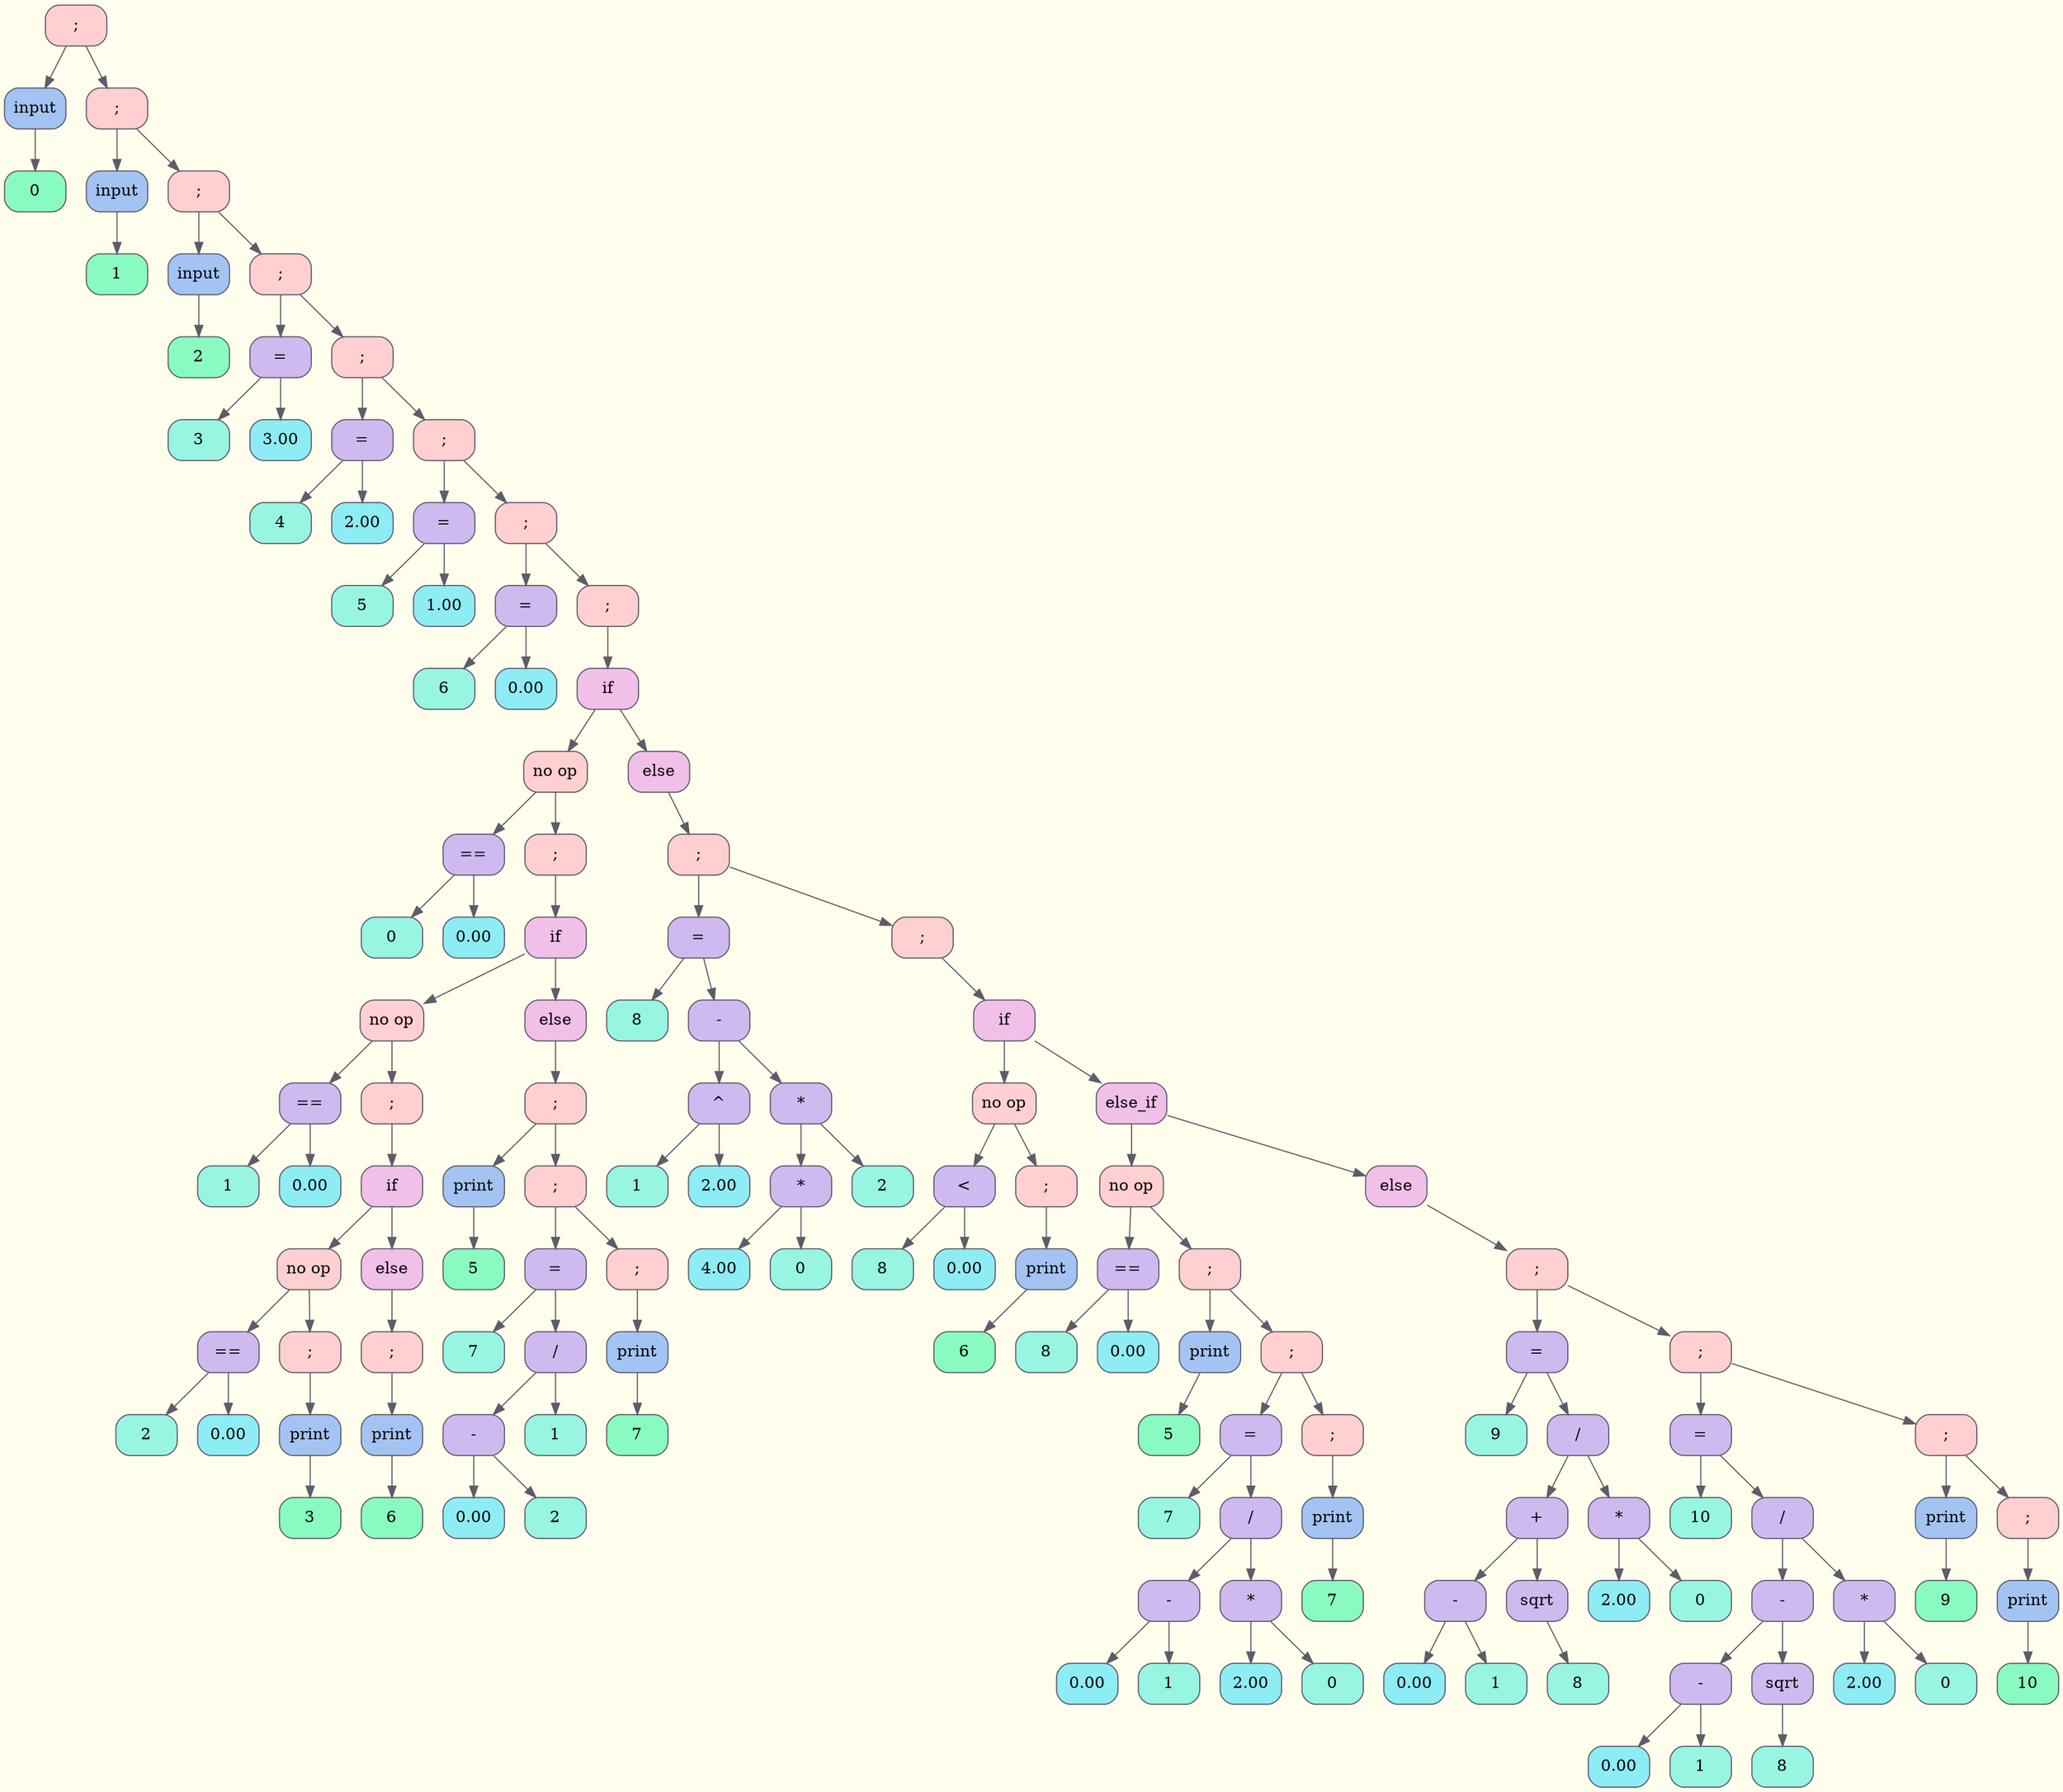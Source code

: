 digraph Tree {
	rankdir = TB;
	node [shape = record];
	edge [color = "#5F5B6A"];
	bgcolor = "#FFFEEC";
	node0x649431552210 [color = "#5F5B6A", shape = Mrecord, style = filled, fillcolor = "#FFCFD2", label = "{;}"];
		node0x649431552210 -> node0x649431552240
	node0x649431552240 [color = "#5F5B6A", shape = Mrecord, style = filled, fillcolor = "#A3C4F3", label = "{input}"];
		node0x649431552240 -> node0x649431552270
	node0x649431552270 [color = "#5F5B6A", shape = Mrecord, style = filled, fillcolor = "#89FBC0", label = "{0}"];
		node0x649431552210 -> node0x6494315522a0
	node0x6494315522a0 [color = "#5F5B6A", shape = Mrecord, style = filled, fillcolor = "#FFCFD2", label = "{;}"];
		node0x6494315522a0 -> node0x6494315522d0
	node0x6494315522d0 [color = "#5F5B6A", shape = Mrecord, style = filled, fillcolor = "#A3C4F3", label = "{input}"];
		node0x6494315522d0 -> node0x649431552300
	node0x649431552300 [color = "#5F5B6A", shape = Mrecord, style = filled, fillcolor = "#89FBC0", label = "{1}"];
		node0x6494315522a0 -> node0x649431552330
	node0x649431552330 [color = "#5F5B6A", shape = Mrecord, style = filled, fillcolor = "#FFCFD2", label = "{;}"];
		node0x649431552330 -> node0x649431552360
	node0x649431552360 [color = "#5F5B6A", shape = Mrecord, style = filled, fillcolor = "#A3C4F3", label = "{input}"];
		node0x649431552360 -> node0x649431552390
	node0x649431552390 [color = "#5F5B6A", shape = Mrecord, style = filled, fillcolor = "#89FBC0", label = "{2}"];
		node0x649431552330 -> node0x6494315523c0
	node0x6494315523c0 [color = "#5F5B6A", shape = Mrecord, style = filled, fillcolor = "#FFCFD2", label = "{;}"];
		node0x6494315523c0 -> node0x6494315523f0
	node0x6494315523f0 [color = "#5F5B6A", shape = Mrecord, style = filled, fillcolor = "#CFBAF0", label = "{=}"];
		node0x6494315523f0 -> node0x649431552420
	node0x649431552420 [color = "#5F5B6A", shape = Mrecord, style = filled, fillcolor = "#98F5E1", label = "{3}"];
		node0x6494315523f0 -> node0x649431552450
	node0x649431552450 [color = "#5F5B6A", shape = Mrecord, style = filled, fillcolor = "#8EECF5", label = "{3.00}"];
		node0x6494315523c0 -> node0x649431552480
	node0x649431552480 [color = "#5F5B6A", shape = Mrecord, style = filled, fillcolor = "#FFCFD2", label = "{;}"];
		node0x649431552480 -> node0x6494315524b0
	node0x6494315524b0 [color = "#5F5B6A", shape = Mrecord, style = filled, fillcolor = "#CFBAF0", label = "{=}"];
		node0x6494315524b0 -> node0x6494315524e0
	node0x6494315524e0 [color = "#5F5B6A", shape = Mrecord, style = filled, fillcolor = "#98F5E1", label = "{4}"];
		node0x6494315524b0 -> node0x649431552510
	node0x649431552510 [color = "#5F5B6A", shape = Mrecord, style = filled, fillcolor = "#8EECF5", label = "{2.00}"];
		node0x649431552480 -> node0x649431552540
	node0x649431552540 [color = "#5F5B6A", shape = Mrecord, style = filled, fillcolor = "#FFCFD2", label = "{;}"];
		node0x649431552540 -> node0x649431552570
	node0x649431552570 [color = "#5F5B6A", shape = Mrecord, style = filled, fillcolor = "#CFBAF0", label = "{=}"];
		node0x649431552570 -> node0x6494315525a0
	node0x6494315525a0 [color = "#5F5B6A", shape = Mrecord, style = filled, fillcolor = "#98F5E1", label = "{5}"];
		node0x649431552570 -> node0x6494315525d0
	node0x6494315525d0 [color = "#5F5B6A", shape = Mrecord, style = filled, fillcolor = "#8EECF5", label = "{1.00}"];
		node0x649431552540 -> node0x649431552600
	node0x649431552600 [color = "#5F5B6A", shape = Mrecord, style = filled, fillcolor = "#FFCFD2", label = "{;}"];
		node0x649431552600 -> node0x649431552630
	node0x649431552630 [color = "#5F5B6A", shape = Mrecord, style = filled, fillcolor = "#CFBAF0", label = "{=}"];
		node0x649431552630 -> node0x649431552660
	node0x649431552660 [color = "#5F5B6A", shape = Mrecord, style = filled, fillcolor = "#98F5E1", label = "{6}"];
		node0x649431552630 -> node0x649431552690
	node0x649431552690 [color = "#5F5B6A", shape = Mrecord, style = filled, fillcolor = "#8EECF5", label = "{0.00}"];
		node0x649431552600 -> node0x6494315526c0
	node0x6494315526c0 [color = "#5F5B6A", shape = Mrecord, style = filled, fillcolor = "#FFCFD2", label = "{;}"];
		node0x6494315526c0 -> node0x6494315526f0
	node0x6494315526f0 [color = "#5F5B6A", shape = Mrecord, style = filled, fillcolor = "#F1C0E8", label = "{if}"];
		node0x6494315526f0 -> node0x649431552720
	node0x649431552720 [color = "#5F5B6A", shape = Mrecord, style = filled, fillcolor = "#FFCFD2", label = "{no op}"];
		node0x649431552720 -> node0x649431552750
	node0x649431552750 [color = "#5F5B6A", shape = Mrecord, style = filled, fillcolor = "#CFBAF0", label = "{==}"];
		node0x649431552750 -> node0x649431552780
	node0x649431552780 [color = "#5F5B6A", shape = Mrecord, style = filled, fillcolor = "#98F5E1", label = "{0}"];
		node0x649431552750 -> node0x6494315527b0
	node0x6494315527b0 [color = "#5F5B6A", shape = Mrecord, style = filled, fillcolor = "#8EECF5", label = "{0.00}"];
		node0x649431552720 -> node0x6494315527e0
	node0x6494315527e0 [color = "#5F5B6A", shape = Mrecord, style = filled, fillcolor = "#FFCFD2", label = "{;}"];
		node0x6494315527e0 -> node0x649431552810
	node0x649431552810 [color = "#5F5B6A", shape = Mrecord, style = filled, fillcolor = "#F1C0E8", label = "{if}"];
		node0x649431552810 -> node0x649431552840
	node0x649431552840 [color = "#5F5B6A", shape = Mrecord, style = filled, fillcolor = "#FFCFD2", label = "{no op}"];
		node0x649431552840 -> node0x649431552870
	node0x649431552870 [color = "#5F5B6A", shape = Mrecord, style = filled, fillcolor = "#CFBAF0", label = "{==}"];
		node0x649431552870 -> node0x6494315528a0
	node0x6494315528a0 [color = "#5F5B6A", shape = Mrecord, style = filled, fillcolor = "#98F5E1", label = "{1}"];
		node0x649431552870 -> node0x6494315528d0
	node0x6494315528d0 [color = "#5F5B6A", shape = Mrecord, style = filled, fillcolor = "#8EECF5", label = "{0.00}"];
		node0x649431552840 -> node0x649431552900
	node0x649431552900 [color = "#5F5B6A", shape = Mrecord, style = filled, fillcolor = "#FFCFD2", label = "{;}"];
		node0x649431552900 -> node0x649431552930
	node0x649431552930 [color = "#5F5B6A", shape = Mrecord, style = filled, fillcolor = "#F1C0E8", label = "{if}"];
		node0x649431552930 -> node0x649431552960
	node0x649431552960 [color = "#5F5B6A", shape = Mrecord, style = filled, fillcolor = "#FFCFD2", label = "{no op}"];
		node0x649431552960 -> node0x649431552990
	node0x649431552990 [color = "#5F5B6A", shape = Mrecord, style = filled, fillcolor = "#CFBAF0", label = "{==}"];
		node0x649431552990 -> node0x6494315529c0
	node0x6494315529c0 [color = "#5F5B6A", shape = Mrecord, style = filled, fillcolor = "#98F5E1", label = "{2}"];
		node0x649431552990 -> node0x6494315529f0
	node0x6494315529f0 [color = "#5F5B6A", shape = Mrecord, style = filled, fillcolor = "#8EECF5", label = "{0.00}"];
		node0x649431552960 -> node0x649431552a20
	node0x649431552a20 [color = "#5F5B6A", shape = Mrecord, style = filled, fillcolor = "#FFCFD2", label = "{;}"];
		node0x649431552a20 -> node0x649431552a50
	node0x649431552a50 [color = "#5F5B6A", shape = Mrecord, style = filled, fillcolor = "#A3C4F3", label = "{print}"];
		node0x649431552a50 -> node0x649431552a80
	node0x649431552a80 [color = "#5F5B6A", shape = Mrecord, style = filled, fillcolor = "#89FBC0", label = "{3}"];
		node0x649431552930 -> node0x649431552ab0
	node0x649431552ab0 [color = "#5F5B6A", shape = Mrecord, style = filled, fillcolor = "#F1C0E8", label = "{else}"];
		node0x649431552ab0 -> node0x649431552ae0
	node0x649431552ae0 [color = "#5F5B6A", shape = Mrecord, style = filled, fillcolor = "#FFCFD2", label = "{;}"];
		node0x649431552ae0 -> node0x649431552b10
	node0x649431552b10 [color = "#5F5B6A", shape = Mrecord, style = filled, fillcolor = "#A3C4F3", label = "{print}"];
		node0x649431552b10 -> node0x649431552b40
	node0x649431552b40 [color = "#5F5B6A", shape = Mrecord, style = filled, fillcolor = "#89FBC0", label = "{6}"];
		node0x649431552810 -> node0x649431552b70
	node0x649431552b70 [color = "#5F5B6A", shape = Mrecord, style = filled, fillcolor = "#F1C0E8", label = "{else}"];
		node0x649431552b70 -> node0x649431552ba0
	node0x649431552ba0 [color = "#5F5B6A", shape = Mrecord, style = filled, fillcolor = "#FFCFD2", label = "{;}"];
		node0x649431552ba0 -> node0x649431552bd0
	node0x649431552bd0 [color = "#5F5B6A", shape = Mrecord, style = filled, fillcolor = "#A3C4F3", label = "{print}"];
		node0x649431552bd0 -> node0x649431552c00
	node0x649431552c00 [color = "#5F5B6A", shape = Mrecord, style = filled, fillcolor = "#89FBC0", label = "{5}"];
		node0x649431552ba0 -> node0x649431552c30
	node0x649431552c30 [color = "#5F5B6A", shape = Mrecord, style = filled, fillcolor = "#FFCFD2", label = "{;}"];
		node0x649431552c30 -> node0x649431552c60
	node0x649431552c60 [color = "#5F5B6A", shape = Mrecord, style = filled, fillcolor = "#CFBAF0", label = "{=}"];
		node0x649431552c60 -> node0x649431552c90
	node0x649431552c90 [color = "#5F5B6A", shape = Mrecord, style = filled, fillcolor = "#98F5E1", label = "{7}"];
		node0x649431552c60 -> node0x649431552cc0
	node0x649431552cc0 [color = "#5F5B6A", shape = Mrecord, style = filled, fillcolor = "#CFBAF0", label = "{/}"];
		node0x649431552cc0 -> node0x649431552cf0
	node0x649431552cf0 [color = "#5F5B6A", shape = Mrecord, style = filled, fillcolor = "#CFBAF0", label = "{-}"];
		node0x649431552cf0 -> node0x649431552d20
	node0x649431552d20 [color = "#5F5B6A", shape = Mrecord, style = filled, fillcolor = "#8EECF5", label = "{0.00}"];
		node0x649431552cf0 -> node0x649431552d50
	node0x649431552d50 [color = "#5F5B6A", shape = Mrecord, style = filled, fillcolor = "#98F5E1", label = "{2}"];
		node0x649431552cc0 -> node0x649431552d80
	node0x649431552d80 [color = "#5F5B6A", shape = Mrecord, style = filled, fillcolor = "#98F5E1", label = "{1}"];
		node0x649431552c30 -> node0x649431552db0
	node0x649431552db0 [color = "#5F5B6A", shape = Mrecord, style = filled, fillcolor = "#FFCFD2", label = "{;}"];
		node0x649431552db0 -> node0x649431552de0
	node0x649431552de0 [color = "#5F5B6A", shape = Mrecord, style = filled, fillcolor = "#A3C4F3", label = "{print}"];
		node0x649431552de0 -> node0x649431552e10
	node0x649431552e10 [color = "#5F5B6A", shape = Mrecord, style = filled, fillcolor = "#89FBC0", label = "{7}"];
		node0x6494315526f0 -> node0x649431552e40
	node0x649431552e40 [color = "#5F5B6A", shape = Mrecord, style = filled, fillcolor = "#F1C0E8", label = "{else}"];
		node0x649431552e40 -> node0x649431552e70
	node0x649431552e70 [color = "#5F5B6A", shape = Mrecord, style = filled, fillcolor = "#FFCFD2", label = "{;}"];
		node0x649431552e70 -> node0x649431552ea0
	node0x649431552ea0 [color = "#5F5B6A", shape = Mrecord, style = filled, fillcolor = "#CFBAF0", label = "{=}"];
		node0x649431552ea0 -> node0x649431552ed0
	node0x649431552ed0 [color = "#5F5B6A", shape = Mrecord, style = filled, fillcolor = "#98F5E1", label = "{8}"];
		node0x649431552ea0 -> node0x649431552f00
	node0x649431552f00 [color = "#5F5B6A", shape = Mrecord, style = filled, fillcolor = "#CFBAF0", label = "{-}"];
		node0x649431552f00 -> node0x649431552f30
	node0x649431552f30 [color = "#5F5B6A", shape = Mrecord, style = filled, fillcolor = "#CFBAF0", label = "{^}"];
		node0x649431552f30 -> node0x649431552f60
	node0x649431552f60 [color = "#5F5B6A", shape = Mrecord, style = filled, fillcolor = "#98F5E1", label = "{1}"];
		node0x649431552f30 -> node0x649431552f90
	node0x649431552f90 [color = "#5F5B6A", shape = Mrecord, style = filled, fillcolor = "#8EECF5", label = "{2.00}"];
		node0x649431552f00 -> node0x649431552fc0
	node0x649431552fc0 [color = "#5F5B6A", shape = Mrecord, style = filled, fillcolor = "#CFBAF0", label = "{*}"];
		node0x649431552fc0 -> node0x649431552ff0
	node0x649431552ff0 [color = "#5F5B6A", shape = Mrecord, style = filled, fillcolor = "#CFBAF0", label = "{*}"];
		node0x649431552ff0 -> node0x649431553020
	node0x649431553020 [color = "#5F5B6A", shape = Mrecord, style = filled, fillcolor = "#8EECF5", label = "{4.00}"];
		node0x649431552ff0 -> node0x649431553050
	node0x649431553050 [color = "#5F5B6A", shape = Mrecord, style = filled, fillcolor = "#98F5E1", label = "{0}"];
		node0x649431552fc0 -> node0x649431553080
	node0x649431553080 [color = "#5F5B6A", shape = Mrecord, style = filled, fillcolor = "#98F5E1", label = "{2}"];
		node0x649431552e70 -> node0x6494315530b0
	node0x6494315530b0 [color = "#5F5B6A", shape = Mrecord, style = filled, fillcolor = "#FFCFD2", label = "{;}"];
		node0x6494315530b0 -> node0x6494315530e0
	node0x6494315530e0 [color = "#5F5B6A", shape = Mrecord, style = filled, fillcolor = "#F1C0E8", label = "{if}"];
		node0x6494315530e0 -> node0x649431553110
	node0x649431553110 [color = "#5F5B6A", shape = Mrecord, style = filled, fillcolor = "#FFCFD2", label = "{no op}"];
		node0x649431553110 -> node0x649431553140
	node0x649431553140 [color = "#5F5B6A", shape = Mrecord, style = filled, fillcolor = "#CFBAF0", label = "{&lt;}"];
		node0x649431553140 -> node0x649431553170
	node0x649431553170 [color = "#5F5B6A", shape = Mrecord, style = filled, fillcolor = "#98F5E1", label = "{8}"];
		node0x649431553140 -> node0x6494315531a0
	node0x6494315531a0 [color = "#5F5B6A", shape = Mrecord, style = filled, fillcolor = "#8EECF5", label = "{0.00}"];
		node0x649431553110 -> node0x6494315531d0
	node0x6494315531d0 [color = "#5F5B6A", shape = Mrecord, style = filled, fillcolor = "#FFCFD2", label = "{;}"];
		node0x6494315531d0 -> node0x649431553200
	node0x649431553200 [color = "#5F5B6A", shape = Mrecord, style = filled, fillcolor = "#A3C4F3", label = "{print}"];
		node0x649431553200 -> node0x649431553230
	node0x649431553230 [color = "#5F5B6A", shape = Mrecord, style = filled, fillcolor = "#89FBC0", label = "{6}"];
		node0x6494315530e0 -> node0x649431553260
	node0x649431553260 [color = "#5F5B6A", shape = Mrecord, style = filled, fillcolor = "#F1C0E8", label = "{else_if}"];
		node0x649431553260 -> node0x649431553290
	node0x649431553290 [color = "#5F5B6A", shape = Mrecord, style = filled, fillcolor = "#FFCFD2", label = "{no op}"];
		node0x649431553290 -> node0x6494315532c0
	node0x6494315532c0 [color = "#5F5B6A", shape = Mrecord, style = filled, fillcolor = "#CFBAF0", label = "{==}"];
		node0x6494315532c0 -> node0x6494315532f0
	node0x6494315532f0 [color = "#5F5B6A", shape = Mrecord, style = filled, fillcolor = "#98F5E1", label = "{8}"];
		node0x6494315532c0 -> node0x649431553320
	node0x649431553320 [color = "#5F5B6A", shape = Mrecord, style = filled, fillcolor = "#8EECF5", label = "{0.00}"];
		node0x649431553290 -> node0x649431553350
	node0x649431553350 [color = "#5F5B6A", shape = Mrecord, style = filled, fillcolor = "#FFCFD2", label = "{;}"];
		node0x649431553350 -> node0x649431553380
	node0x649431553380 [color = "#5F5B6A", shape = Mrecord, style = filled, fillcolor = "#A3C4F3", label = "{print}"];
		node0x649431553380 -> node0x6494315533b0
	node0x6494315533b0 [color = "#5F5B6A", shape = Mrecord, style = filled, fillcolor = "#89FBC0", label = "{5}"];
		node0x649431553350 -> node0x6494315533e0
	node0x6494315533e0 [color = "#5F5B6A", shape = Mrecord, style = filled, fillcolor = "#FFCFD2", label = "{;}"];
		node0x6494315533e0 -> node0x649431553410
	node0x649431553410 [color = "#5F5B6A", shape = Mrecord, style = filled, fillcolor = "#CFBAF0", label = "{=}"];
		node0x649431553410 -> node0x649431553440
	node0x649431553440 [color = "#5F5B6A", shape = Mrecord, style = filled, fillcolor = "#98F5E1", label = "{7}"];
		node0x649431553410 -> node0x649431553470
	node0x649431553470 [color = "#5F5B6A", shape = Mrecord, style = filled, fillcolor = "#CFBAF0", label = "{/}"];
		node0x649431553470 -> node0x6494315534a0
	node0x6494315534a0 [color = "#5F5B6A", shape = Mrecord, style = filled, fillcolor = "#CFBAF0", label = "{-}"];
		node0x6494315534a0 -> node0x6494315534d0
	node0x6494315534d0 [color = "#5F5B6A", shape = Mrecord, style = filled, fillcolor = "#8EECF5", label = "{0.00}"];
		node0x6494315534a0 -> node0x649431553500
	node0x649431553500 [color = "#5F5B6A", shape = Mrecord, style = filled, fillcolor = "#98F5E1", label = "{1}"];
		node0x649431553470 -> node0x649431553530
	node0x649431553530 [color = "#5F5B6A", shape = Mrecord, style = filled, fillcolor = "#CFBAF0", label = "{*}"];
		node0x649431553530 -> node0x649431553560
	node0x649431553560 [color = "#5F5B6A", shape = Mrecord, style = filled, fillcolor = "#8EECF5", label = "{2.00}"];
		node0x649431553530 -> node0x649431553590
	node0x649431553590 [color = "#5F5B6A", shape = Mrecord, style = filled, fillcolor = "#98F5E1", label = "{0}"];
		node0x6494315533e0 -> node0x6494315535c0
	node0x6494315535c0 [color = "#5F5B6A", shape = Mrecord, style = filled, fillcolor = "#FFCFD2", label = "{;}"];
		node0x6494315535c0 -> node0x6494315535f0
	node0x6494315535f0 [color = "#5F5B6A", shape = Mrecord, style = filled, fillcolor = "#A3C4F3", label = "{print}"];
		node0x6494315535f0 -> node0x649431553620
	node0x649431553620 [color = "#5F5B6A", shape = Mrecord, style = filled, fillcolor = "#89FBC0", label = "{7}"];
		node0x649431553260 -> node0x649431553650
	node0x649431553650 [color = "#5F5B6A", shape = Mrecord, style = filled, fillcolor = "#F1C0E8", label = "{else}"];
		node0x649431553650 -> node0x649431553680
	node0x649431553680 [color = "#5F5B6A", shape = Mrecord, style = filled, fillcolor = "#FFCFD2", label = "{;}"];
		node0x649431553680 -> node0x6494315536b0
	node0x6494315536b0 [color = "#5F5B6A", shape = Mrecord, style = filled, fillcolor = "#CFBAF0", label = "{=}"];
		node0x6494315536b0 -> node0x6494315536e0
	node0x6494315536e0 [color = "#5F5B6A", shape = Mrecord, style = filled, fillcolor = "#98F5E1", label = "{9}"];
		node0x6494315536b0 -> node0x649431553710
	node0x649431553710 [color = "#5F5B6A", shape = Mrecord, style = filled, fillcolor = "#CFBAF0", label = "{/}"];
		node0x649431553710 -> node0x649431553740
	node0x649431553740 [color = "#5F5B6A", shape = Mrecord, style = filled, fillcolor = "#CFBAF0", label = "{+}"];
		node0x649431553740 -> node0x649431553770
	node0x649431553770 [color = "#5F5B6A", shape = Mrecord, style = filled, fillcolor = "#CFBAF0", label = "{-}"];
		node0x649431553770 -> node0x6494315537a0
	node0x6494315537a0 [color = "#5F5B6A", shape = Mrecord, style = filled, fillcolor = "#8EECF5", label = "{0.00}"];
		node0x649431553770 -> node0x6494315537d0
	node0x6494315537d0 [color = "#5F5B6A", shape = Mrecord, style = filled, fillcolor = "#98F5E1", label = "{1}"];
		node0x649431553740 -> node0x649431553800
	node0x649431553800 [color = "#5F5B6A", shape = Mrecord, style = filled, fillcolor = "#CFBAF0", label = "{sqrt}"];
		node0x649431553800 -> node0x649431553830
	node0x649431553830 [color = "#5F5B6A", shape = Mrecord, style = filled, fillcolor = "#98F5E1", label = "{8}"];
		node0x649431553710 -> node0x649431553860
	node0x649431553860 [color = "#5F5B6A", shape = Mrecord, style = filled, fillcolor = "#CFBAF0", label = "{*}"];
		node0x649431553860 -> node0x649431553890
	node0x649431553890 [color = "#5F5B6A", shape = Mrecord, style = filled, fillcolor = "#8EECF5", label = "{2.00}"];
		node0x649431553860 -> node0x6494315538c0
	node0x6494315538c0 [color = "#5F5B6A", shape = Mrecord, style = filled, fillcolor = "#98F5E1", label = "{0}"];
		node0x649431553680 -> node0x6494315538f0
	node0x6494315538f0 [color = "#5F5B6A", shape = Mrecord, style = filled, fillcolor = "#FFCFD2", label = "{;}"];
		node0x6494315538f0 -> node0x649431553920
	node0x649431553920 [color = "#5F5B6A", shape = Mrecord, style = filled, fillcolor = "#CFBAF0", label = "{=}"];
		node0x649431553920 -> node0x649431553950
	node0x649431553950 [color = "#5F5B6A", shape = Mrecord, style = filled, fillcolor = "#98F5E1", label = "{10}"];
		node0x649431553920 -> node0x649431553980
	node0x649431553980 [color = "#5F5B6A", shape = Mrecord, style = filled, fillcolor = "#CFBAF0", label = "{/}"];
		node0x649431553980 -> node0x6494315539b0
	node0x6494315539b0 [color = "#5F5B6A", shape = Mrecord, style = filled, fillcolor = "#CFBAF0", label = "{-}"];
		node0x6494315539b0 -> node0x6494315539e0
	node0x6494315539e0 [color = "#5F5B6A", shape = Mrecord, style = filled, fillcolor = "#CFBAF0", label = "{-}"];
		node0x6494315539e0 -> node0x649431553a10
	node0x649431553a10 [color = "#5F5B6A", shape = Mrecord, style = filled, fillcolor = "#8EECF5", label = "{0.00}"];
		node0x6494315539e0 -> node0x649431553a40
	node0x649431553a40 [color = "#5F5B6A", shape = Mrecord, style = filled, fillcolor = "#98F5E1", label = "{1}"];
		node0x6494315539b0 -> node0x649431553a70
	node0x649431553a70 [color = "#5F5B6A", shape = Mrecord, style = filled, fillcolor = "#CFBAF0", label = "{sqrt}"];
		node0x649431553a70 -> node0x649431553aa0
	node0x649431553aa0 [color = "#5F5B6A", shape = Mrecord, style = filled, fillcolor = "#98F5E1", label = "{8}"];
		node0x649431553980 -> node0x649431553ad0
	node0x649431553ad0 [color = "#5F5B6A", shape = Mrecord, style = filled, fillcolor = "#CFBAF0", label = "{*}"];
		node0x649431553ad0 -> node0x649431553b00
	node0x649431553b00 [color = "#5F5B6A", shape = Mrecord, style = filled, fillcolor = "#8EECF5", label = "{2.00}"];
		node0x649431553ad0 -> node0x649431553b30
	node0x649431553b30 [color = "#5F5B6A", shape = Mrecord, style = filled, fillcolor = "#98F5E1", label = "{0}"];
		node0x6494315538f0 -> node0x649431553b60
	node0x649431553b60 [color = "#5F5B6A", shape = Mrecord, style = filled, fillcolor = "#FFCFD2", label = "{;}"];
		node0x649431553b60 -> node0x649431553b90
	node0x649431553b90 [color = "#5F5B6A", shape = Mrecord, style = filled, fillcolor = "#A3C4F3", label = "{print}"];
		node0x649431553b90 -> node0x649431553bc0
	node0x649431553bc0 [color = "#5F5B6A", shape = Mrecord, style = filled, fillcolor = "#89FBC0", label = "{9}"];
		node0x649431553b60 -> node0x649431553bf0
	node0x649431553bf0 [color = "#5F5B6A", shape = Mrecord, style = filled, fillcolor = "#FFCFD2", label = "{;}"];
		node0x649431553bf0 -> node0x649431553c20
	node0x649431553c20 [color = "#5F5B6A", shape = Mrecord, style = filled, fillcolor = "#A3C4F3", label = "{print}"];
		node0x649431553c20 -> node0x649431553c50
	node0x649431553c50 [color = "#5F5B6A", shape = Mrecord, style = filled, fillcolor = "#89FBC0", label = "{10}"];
}
